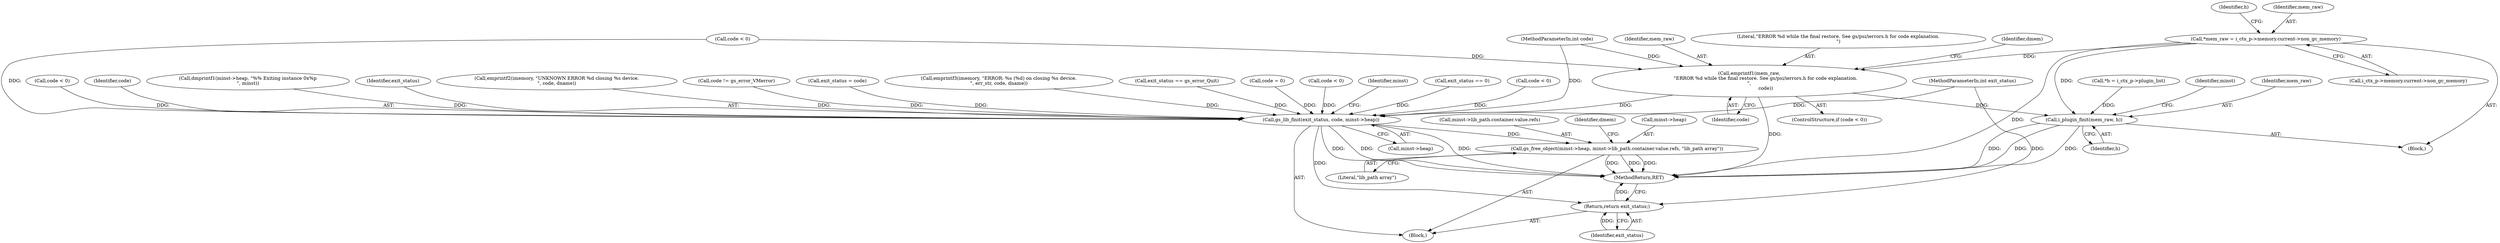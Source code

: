 digraph "0_ghostscript_241d91112771a6104de10b3948c3f350d6690c1d@pointer" {
"1000403" [label="(Call,*mem_raw = i_ctx_p->memory.current->non_gc_memory)"];
"1000430" [label="(Call,emprintf1(mem_raw,\n                      \"ERROR %d while the final restore. See gs/psi/ierrors.h for code explanation.\n\",\n                      code))"];
"1000437" [label="(Call,i_plugin_finit(mem_raw, h))"];
"1000539" [label="(Call,gs_lib_finit(exit_status, code, minst->heap))"];
"1000545" [label="(Call,gs_free_object(minst->heap, minst->lib_path.container.value.refs, \"lib_path array\"))"];
"1000562" [label="(Return,return exit_status;)"];
"1000433" [label="(Identifier,code)"];
"1000561" [label="(Identifier,dmem)"];
"1000116" [label="(MethodParameterIn,int exit_status)"];
"1000542" [label="(Call,minst->heap)"];
"1000268" [label="(Call,code < 0)"];
"1000437" [label="(Call,i_plugin_finit(mem_raw, h))"];
"1000558" [label="(Literal,\"lib_path array\")"];
"1000439" [label="(Identifier,h)"];
"1000117" [label="(MethodParameterIn,int code)"];
"1000563" [label="(Identifier,exit_status)"];
"1000401" [label="(Block,)"];
"1000539" [label="(Call,gs_lib_finit(exit_status, code, minst->heap))"];
"1000405" [label="(Call,i_ctx_p->memory.current->non_gc_memory)"];
"1000179" [label="(Call,code < 0)"];
"1000303" [label="(Call,code < 0)"];
"1000547" [label="(Identifier,minst)"];
"1000545" [label="(Call,gs_free_object(minst->heap, minst->lib_path.container.value.refs, \"lib_path array\"))"];
"1000564" [label="(MethodReturn,RET)"];
"1000426" [label="(ControlStructure,if (code < 0))"];
"1000354" [label="(Call,exit_status == 0)"];
"1000413" [label="(Call,*h = i_ctx_p->plugin_list)"];
"1000118" [label="(Block,)"];
"1000431" [label="(Identifier,mem_raw)"];
"1000432" [label="(Literal,\"ERROR %d while the final restore. See gs/psi/ierrors.h for code explanation.\n\")"];
"1000427" [label="(Call,code < 0)"];
"1000541" [label="(Identifier,code)"];
"1000389" [label="(Call,dmprintf1(minst->heap, \"%% Exiting instance 0x%p\n\", minst))"];
"1000540" [label="(Identifier,exit_status)"];
"1000562" [label="(Return,return exit_status;)"];
"1000546" [label="(Call,minst->heap)"];
"1000344" [label="(Call,emprintf2(imemory, \"UNKNOWN ERROR %d closing %s device.\n\", code, dname))"];
"1000228" [label="(Call,code != gs_error_VMerror)"];
"1000360" [label="(Call,exit_status = code)"];
"1000336" [label="(Call,emprintf3(imemory, \"ERROR: %s (%d) on closing %s device.\n\", err_str, code, dname))"];
"1000445" [label="(Identifier,minst)"];
"1000403" [label="(Call,*mem_raw = i_ctx_p->memory.current->non_gc_memory)"];
"1000414" [label="(Identifier,h)"];
"1000404" [label="(Identifier,mem_raw)"];
"1000357" [label="(Call,exit_status == gs_error_Quit)"];
"1000436" [label="(Identifier,dmem)"];
"1000160" [label="(Call,code = 0)"];
"1000430" [label="(Call,emprintf1(mem_raw,\n                      \"ERROR %d while the final restore. See gs/psi/ierrors.h for code explanation.\n\",\n                      code))"];
"1000549" [label="(Call,minst->lib_path.container.value.refs)"];
"1000438" [label="(Identifier,mem_raw)"];
"1000403" -> "1000401"  [label="AST: "];
"1000403" -> "1000405"  [label="CFG: "];
"1000404" -> "1000403"  [label="AST: "];
"1000405" -> "1000403"  [label="AST: "];
"1000414" -> "1000403"  [label="CFG: "];
"1000403" -> "1000564"  [label="DDG: "];
"1000403" -> "1000430"  [label="DDG: "];
"1000403" -> "1000437"  [label="DDG: "];
"1000430" -> "1000426"  [label="AST: "];
"1000430" -> "1000433"  [label="CFG: "];
"1000431" -> "1000430"  [label="AST: "];
"1000432" -> "1000430"  [label="AST: "];
"1000433" -> "1000430"  [label="AST: "];
"1000436" -> "1000430"  [label="CFG: "];
"1000430" -> "1000564"  [label="DDG: "];
"1000427" -> "1000430"  [label="DDG: "];
"1000117" -> "1000430"  [label="DDG: "];
"1000430" -> "1000437"  [label="DDG: "];
"1000430" -> "1000539"  [label="DDG: "];
"1000437" -> "1000401"  [label="AST: "];
"1000437" -> "1000439"  [label="CFG: "];
"1000438" -> "1000437"  [label="AST: "];
"1000439" -> "1000437"  [label="AST: "];
"1000445" -> "1000437"  [label="CFG: "];
"1000437" -> "1000564"  [label="DDG: "];
"1000437" -> "1000564"  [label="DDG: "];
"1000437" -> "1000564"  [label="DDG: "];
"1000413" -> "1000437"  [label="DDG: "];
"1000539" -> "1000118"  [label="AST: "];
"1000539" -> "1000542"  [label="CFG: "];
"1000540" -> "1000539"  [label="AST: "];
"1000541" -> "1000539"  [label="AST: "];
"1000542" -> "1000539"  [label="AST: "];
"1000547" -> "1000539"  [label="CFG: "];
"1000539" -> "1000564"  [label="DDG: "];
"1000539" -> "1000564"  [label="DDG: "];
"1000539" -> "1000564"  [label="DDG: "];
"1000360" -> "1000539"  [label="DDG: "];
"1000357" -> "1000539"  [label="DDG: "];
"1000354" -> "1000539"  [label="DDG: "];
"1000116" -> "1000539"  [label="DDG: "];
"1000303" -> "1000539"  [label="DDG: "];
"1000268" -> "1000539"  [label="DDG: "];
"1000228" -> "1000539"  [label="DDG: "];
"1000336" -> "1000539"  [label="DDG: "];
"1000160" -> "1000539"  [label="DDG: "];
"1000427" -> "1000539"  [label="DDG: "];
"1000344" -> "1000539"  [label="DDG: "];
"1000179" -> "1000539"  [label="DDG: "];
"1000117" -> "1000539"  [label="DDG: "];
"1000389" -> "1000539"  [label="DDG: "];
"1000539" -> "1000545"  [label="DDG: "];
"1000539" -> "1000562"  [label="DDG: "];
"1000545" -> "1000118"  [label="AST: "];
"1000545" -> "1000558"  [label="CFG: "];
"1000546" -> "1000545"  [label="AST: "];
"1000549" -> "1000545"  [label="AST: "];
"1000558" -> "1000545"  [label="AST: "];
"1000561" -> "1000545"  [label="CFG: "];
"1000545" -> "1000564"  [label="DDG: "];
"1000545" -> "1000564"  [label="DDG: "];
"1000545" -> "1000564"  [label="DDG: "];
"1000562" -> "1000118"  [label="AST: "];
"1000562" -> "1000563"  [label="CFG: "];
"1000563" -> "1000562"  [label="AST: "];
"1000564" -> "1000562"  [label="CFG: "];
"1000562" -> "1000564"  [label="DDG: "];
"1000563" -> "1000562"  [label="DDG: "];
"1000116" -> "1000562"  [label="DDG: "];
}
